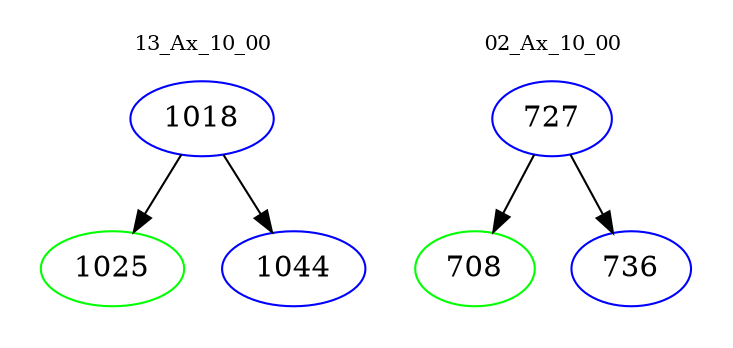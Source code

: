 digraph{
subgraph cluster_0 {
color = white
label = "13_Ax_10_00";
fontsize=10;
T0_1018 [label="1018", color="blue"]
T0_1018 -> T0_1025 [color="black"]
T0_1025 [label="1025", color="green"]
T0_1018 -> T0_1044 [color="black"]
T0_1044 [label="1044", color="blue"]
}
subgraph cluster_1 {
color = white
label = "02_Ax_10_00";
fontsize=10;
T1_727 [label="727", color="blue"]
T1_727 -> T1_708 [color="black"]
T1_708 [label="708", color="green"]
T1_727 -> T1_736 [color="black"]
T1_736 [label="736", color="blue"]
}
}
